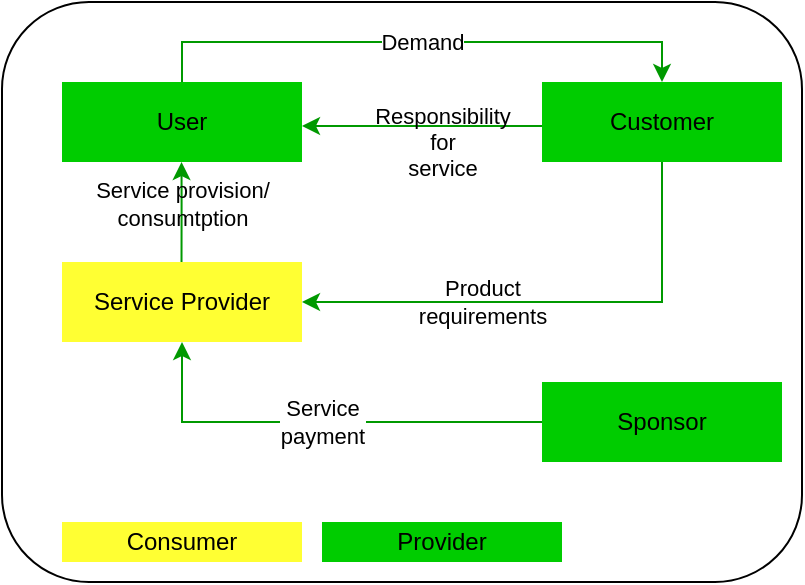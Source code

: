 <mxfile version="14.9.6" type="device" pages="2"><diagram id="PuXYT2L_Cp4FKybBlK-H" name="Page-1"><mxGraphModel dx="488" dy="282" grid="1" gridSize="10" guides="1" tooltips="1" connect="1" arrows="1" fold="1" page="1" pageScale="1" pageWidth="850" pageHeight="1100" math="0" shadow="0"><root><mxCell id="0"/><mxCell id="1" parent="0"/><mxCell id="7IMlSnR-ijzQ0mEr1tMt-20" value="" style="rounded=1;whiteSpace=wrap;html=1;" vertex="1" parent="1"><mxGeometry x="170" y="120" width="400" height="290" as="geometry"/></mxCell><mxCell id="7IMlSnR-ijzQ0mEr1tMt-4" style="edgeStyle=orthogonalEdgeStyle;rounded=0;orthogonalLoop=1;jettySize=auto;html=1;entryX=0.5;entryY=1;entryDx=0;entryDy=0;strokeColor=#009900;" edge="1" parent="1"><mxGeometry relative="1" as="geometry"><mxPoint x="259.76" y="250" as="sourcePoint"/><mxPoint x="259.76" y="200" as="targetPoint"/><Array as="points"><mxPoint x="259.76" y="220"/><mxPoint x="259.76" y="220"/></Array></mxGeometry></mxCell><mxCell id="7IMlSnR-ijzQ0mEr1tMt-5" value="Service provision/&lt;br&gt;consumtption" style="edgeLabel;html=1;align=center;verticalAlign=middle;resizable=0;points=[];labelBackgroundColor=none;" vertex="1" connectable="0" parent="7IMlSnR-ijzQ0mEr1tMt-4"><mxGeometry x="-0.265" y="2" relative="1" as="geometry"><mxPoint x="2" y="-11" as="offset"/></mxGeometry></mxCell><mxCell id="7IMlSnR-ijzQ0mEr1tMt-1" value="Service Provider" style="rounded=0;whiteSpace=wrap;html=1;strokeColor=none;fillColor=#FFFF33;" vertex="1" parent="1"><mxGeometry x="200" y="250" width="120" height="40" as="geometry"/></mxCell><mxCell id="7IMlSnR-ijzQ0mEr1tMt-12" value="Demand" style="edgeStyle=orthogonalEdgeStyle;rounded=0;orthogonalLoop=1;jettySize=auto;html=1;entryX=0.5;entryY=0;entryDx=0;entryDy=0;exitX=0.5;exitY=0;exitDx=0;exitDy=0;strokeColor=#009900;" edge="1" parent="1" source="7IMlSnR-ijzQ0mEr1tMt-2" target="7IMlSnR-ijzQ0mEr1tMt-6"><mxGeometry relative="1" as="geometry"/></mxCell><mxCell id="7IMlSnR-ijzQ0mEr1tMt-2" value="User" style="rounded=0;whiteSpace=wrap;html=1;fillColor=#00CC00;strokeColor=none;" vertex="1" parent="1"><mxGeometry x="200" y="160" width="120" height="40" as="geometry"/></mxCell><mxCell id="7IMlSnR-ijzQ0mEr1tMt-7" style="edgeStyle=orthogonalEdgeStyle;rounded=0;orthogonalLoop=1;jettySize=auto;html=1;entryX=1;entryY=0.5;entryDx=0;entryDy=0;exitX=0.5;exitY=1;exitDx=0;exitDy=0;strokeColor=#009900;" edge="1" parent="1" source="7IMlSnR-ijzQ0mEr1tMt-6" target="7IMlSnR-ijzQ0mEr1tMt-1"><mxGeometry relative="1" as="geometry"/></mxCell><mxCell id="7IMlSnR-ijzQ0mEr1tMt-8" value="Product &lt;br&gt;requirements" style="edgeLabel;html=1;align=center;verticalAlign=middle;resizable=0;points=[];labelBackgroundColor=none;" vertex="1" connectable="0" parent="7IMlSnR-ijzQ0mEr1tMt-7"><mxGeometry x="-0.404" relative="1" as="geometry"><mxPoint x="-86" as="offset"/></mxGeometry></mxCell><mxCell id="7IMlSnR-ijzQ0mEr1tMt-9" value="Responsibility&lt;br&gt;for &lt;br&gt;service" style="edgeStyle=orthogonalEdgeStyle;rounded=0;orthogonalLoop=1;jettySize=auto;html=1;labelBackgroundColor=none;strokeColor=#009900;" edge="1" parent="1"><mxGeometry x="-0.167" y="8" relative="1" as="geometry"><mxPoint x="320" y="182" as="targetPoint"/><mxPoint x="440" y="182" as="sourcePoint"/><mxPoint as="offset"/></mxGeometry></mxCell><mxCell id="7IMlSnR-ijzQ0mEr1tMt-6" value="Customer" style="rounded=0;whiteSpace=wrap;html=1;fillColor=#00CC00;strokeColor=none;" vertex="1" parent="1"><mxGeometry x="440" y="160" width="120" height="40" as="geometry"/></mxCell><mxCell id="7IMlSnR-ijzQ0mEr1tMt-11" value="Service &lt;br&gt;payment" style="edgeStyle=orthogonalEdgeStyle;rounded=0;orthogonalLoop=1;jettySize=auto;html=1;entryX=0.5;entryY=1;entryDx=0;entryDy=0;strokeColor=#009900;" edge="1" parent="1" source="7IMlSnR-ijzQ0mEr1tMt-10" target="7IMlSnR-ijzQ0mEr1tMt-1"><mxGeometry relative="1" as="geometry"/></mxCell><mxCell id="7IMlSnR-ijzQ0mEr1tMt-10" value="Sponsor" style="rounded=0;whiteSpace=wrap;html=1;fillColor=#00CC00;strokeColor=none;" vertex="1" parent="1"><mxGeometry x="440" y="310" width="120" height="40" as="geometry"/></mxCell><mxCell id="7IMlSnR-ijzQ0mEr1tMt-18" value="Consumer" style="rounded=0;whiteSpace=wrap;html=1;fillColor=#FFFF33;strokeColor=none;" vertex="1" parent="1"><mxGeometry x="200" y="380" width="120" height="20" as="geometry"/></mxCell><mxCell id="7IMlSnR-ijzQ0mEr1tMt-19" value="Provider" style="rounded=0;whiteSpace=wrap;html=1;fillColor=#00CC00;strokeColor=none;" vertex="1" parent="1"><mxGeometry x="330" y="380" width="120" height="20" as="geometry"/></mxCell></root></mxGraphModel></diagram><diagram id="ClJa1nLvKfHLMsnCjNBf" name="Page-2"><mxGraphModel dx="706" dy="408" grid="1" gridSize="10" guides="1" tooltips="1" connect="1" arrows="1" fold="1" page="1" pageScale="1" pageWidth="850" pageHeight="1100" math="0" shadow="0"><root><mxCell id="cOA58gjpNo-Qr3fON7-a-0"/><mxCell id="cOA58gjpNo-Qr3fON7-a-1" parent="cOA58gjpNo-Qr3fON7-a-0"/><mxCell id="cOA58gjpNo-Qr3fON7-a-9" value="Service = Value co-creation" style="ellipse;whiteSpace=wrap;html=1;aspect=fixed;labelBackgroundColor=none;fillColor=#60a917;strokeColor=#2D7600;fontColor=#ffffff;" vertex="1" parent="cOA58gjpNo-Qr3fON7-a-1"><mxGeometry x="270" y="199" width="180" height="180" as="geometry"/></mxCell><mxCell id="cOA58gjpNo-Qr3fON7-a-5" style="edgeStyle=orthogonalEdgeStyle;rounded=0;orthogonalLoop=1;jettySize=auto;html=1;entryX=0.5;entryY=0;entryDx=0;entryDy=0;labelBackgroundColor=none;strokeColor=#009900;" edge="1" parent="cOA58gjpNo-Qr3fON7-a-1" source="cOA58gjpNo-Qr3fON7-a-2" target="cOA58gjpNo-Qr3fON7-a-4"><mxGeometry relative="1" as="geometry"/></mxCell><mxCell id="cOA58gjpNo-Qr3fON7-a-2" value="Product" style="rounded=0;whiteSpace=wrap;html=1;labelBackgroundColor=none;fillColor=#1ba1e2;strokeColor=#006EAF;fontColor=#ffffff;" vertex="1" parent="cOA58gjpNo-Qr3fON7-a-1"><mxGeometry x="290" y="130" width="140" height="40" as="geometry"/></mxCell><mxCell id="cOA58gjpNo-Qr3fON7-a-4" value="Offered&lt;br&gt;Value" style="ellipse;whiteSpace=wrap;html=1;aspect=fixed;labelBackgroundColor=none;fillColor=#FFFF33;" vertex="1" parent="cOA58gjpNo-Qr3fON7-a-1"><mxGeometry x="330" y="210" width="60" height="60" as="geometry"/></mxCell><mxCell id="cOA58gjpNo-Qr3fON7-a-6" value="Demand" style="ellipse;whiteSpace=wrap;html=1;aspect=fixed;labelBackgroundColor=none;fillColor=#FFFF33;" vertex="1" parent="cOA58gjpNo-Qr3fON7-a-1"><mxGeometry x="330" y="310" width="60" height="60" as="geometry"/></mxCell><mxCell id="cOA58gjpNo-Qr3fON7-a-8" style="edgeStyle=orthogonalEdgeStyle;rounded=0;orthogonalLoop=1;jettySize=auto;html=1;entryX=0.5;entryY=1;entryDx=0;entryDy=0;labelBackgroundColor=none;strokeColor=#009900;" edge="1" parent="cOA58gjpNo-Qr3fON7-a-1" source="cOA58gjpNo-Qr3fON7-a-7" target="cOA58gjpNo-Qr3fON7-a-6"><mxGeometry relative="1" as="geometry"/></mxCell><mxCell id="cOA58gjpNo-Qr3fON7-a-13" style="edgeStyle=orthogonalEdgeStyle;rounded=0;orthogonalLoop=1;jettySize=auto;html=1;entryX=0.999;entryY=0.435;entryDx=0;entryDy=0;entryPerimeter=0;labelBackgroundColor=none;strokeColor=#009900;exitX=1;exitY=0.5;exitDx=0;exitDy=0;" edge="1" parent="cOA58gjpNo-Qr3fON7-a-1" source="cOA58gjpNo-Qr3fON7-a-7" target="cOA58gjpNo-Qr3fON7-a-9"><mxGeometry relative="1" as="geometry"><Array as="points"><mxPoint x="530" y="420"/><mxPoint x="530" y="277"/></Array></mxGeometry></mxCell><mxCell id="cOA58gjpNo-Qr3fON7-a-14" value="Service &lt;br&gt;Consumption" style="edgeLabel;html=1;align=center;verticalAlign=middle;resizable=0;points=[];" vertex="1" connectable="0" parent="cOA58gjpNo-Qr3fON7-a-13"><mxGeometry x="-0.041" y="-2" relative="1" as="geometry"><mxPoint as="offset"/></mxGeometry></mxCell><mxCell id="cOA58gjpNo-Qr3fON7-a-7" value="Customer" style="rounded=0;whiteSpace=wrap;html=1;labelBackgroundColor=none;fillColor=#60a917;strokeColor=#2D7600;fontColor=#ffffff;" vertex="1" parent="cOA58gjpNo-Qr3fON7-a-1"><mxGeometry x="290" y="400" width="140" height="40" as="geometry"/></mxCell><mxCell id="cOA58gjpNo-Qr3fON7-a-11" style="edgeStyle=orthogonalEdgeStyle;rounded=0;orthogonalLoop=1;jettySize=auto;html=1;entryX=0;entryY=0.5;entryDx=0;entryDy=0;labelBackgroundColor=none;strokeColor=#009900;" edge="1" parent="cOA58gjpNo-Qr3fON7-a-1" source="cOA58gjpNo-Qr3fON7-a-10" target="cOA58gjpNo-Qr3fON7-a-2"><mxGeometry relative="1" as="geometry"/></mxCell><mxCell id="cOA58gjpNo-Qr3fON7-a-12" value="Service&amp;nbsp;&lt;br&gt;&amp;nbsp;Provisioning" style="edgeStyle=orthogonalEdgeStyle;rounded=0;orthogonalLoop=1;jettySize=auto;html=1;entryX=0;entryY=0.445;entryDx=0;entryDy=0;entryPerimeter=0;labelBackgroundColor=none;strokeColor=#009900;exitX=0.416;exitY=1.022;exitDx=0;exitDy=0;exitPerimeter=0;" edge="1" parent="cOA58gjpNo-Qr3fON7-a-1" source="cOA58gjpNo-Qr3fON7-a-10" target="cOA58gjpNo-Qr3fON7-a-9"><mxGeometry x="0.148" relative="1" as="geometry"><mxPoint as="offset"/></mxGeometry></mxCell><mxCell id="cOA58gjpNo-Qr3fON7-a-10" value="Service provider" style="rounded=0;whiteSpace=wrap;html=1;labelBackgroundColor=none;fillColor=#60a917;strokeColor=#2D7600;fontColor=#ffffff;" vertex="1" parent="cOA58gjpNo-Qr3fON7-a-1"><mxGeometry x="70" y="130" width="120" height="40" as="geometry"/></mxCell></root></mxGraphModel></diagram></mxfile>